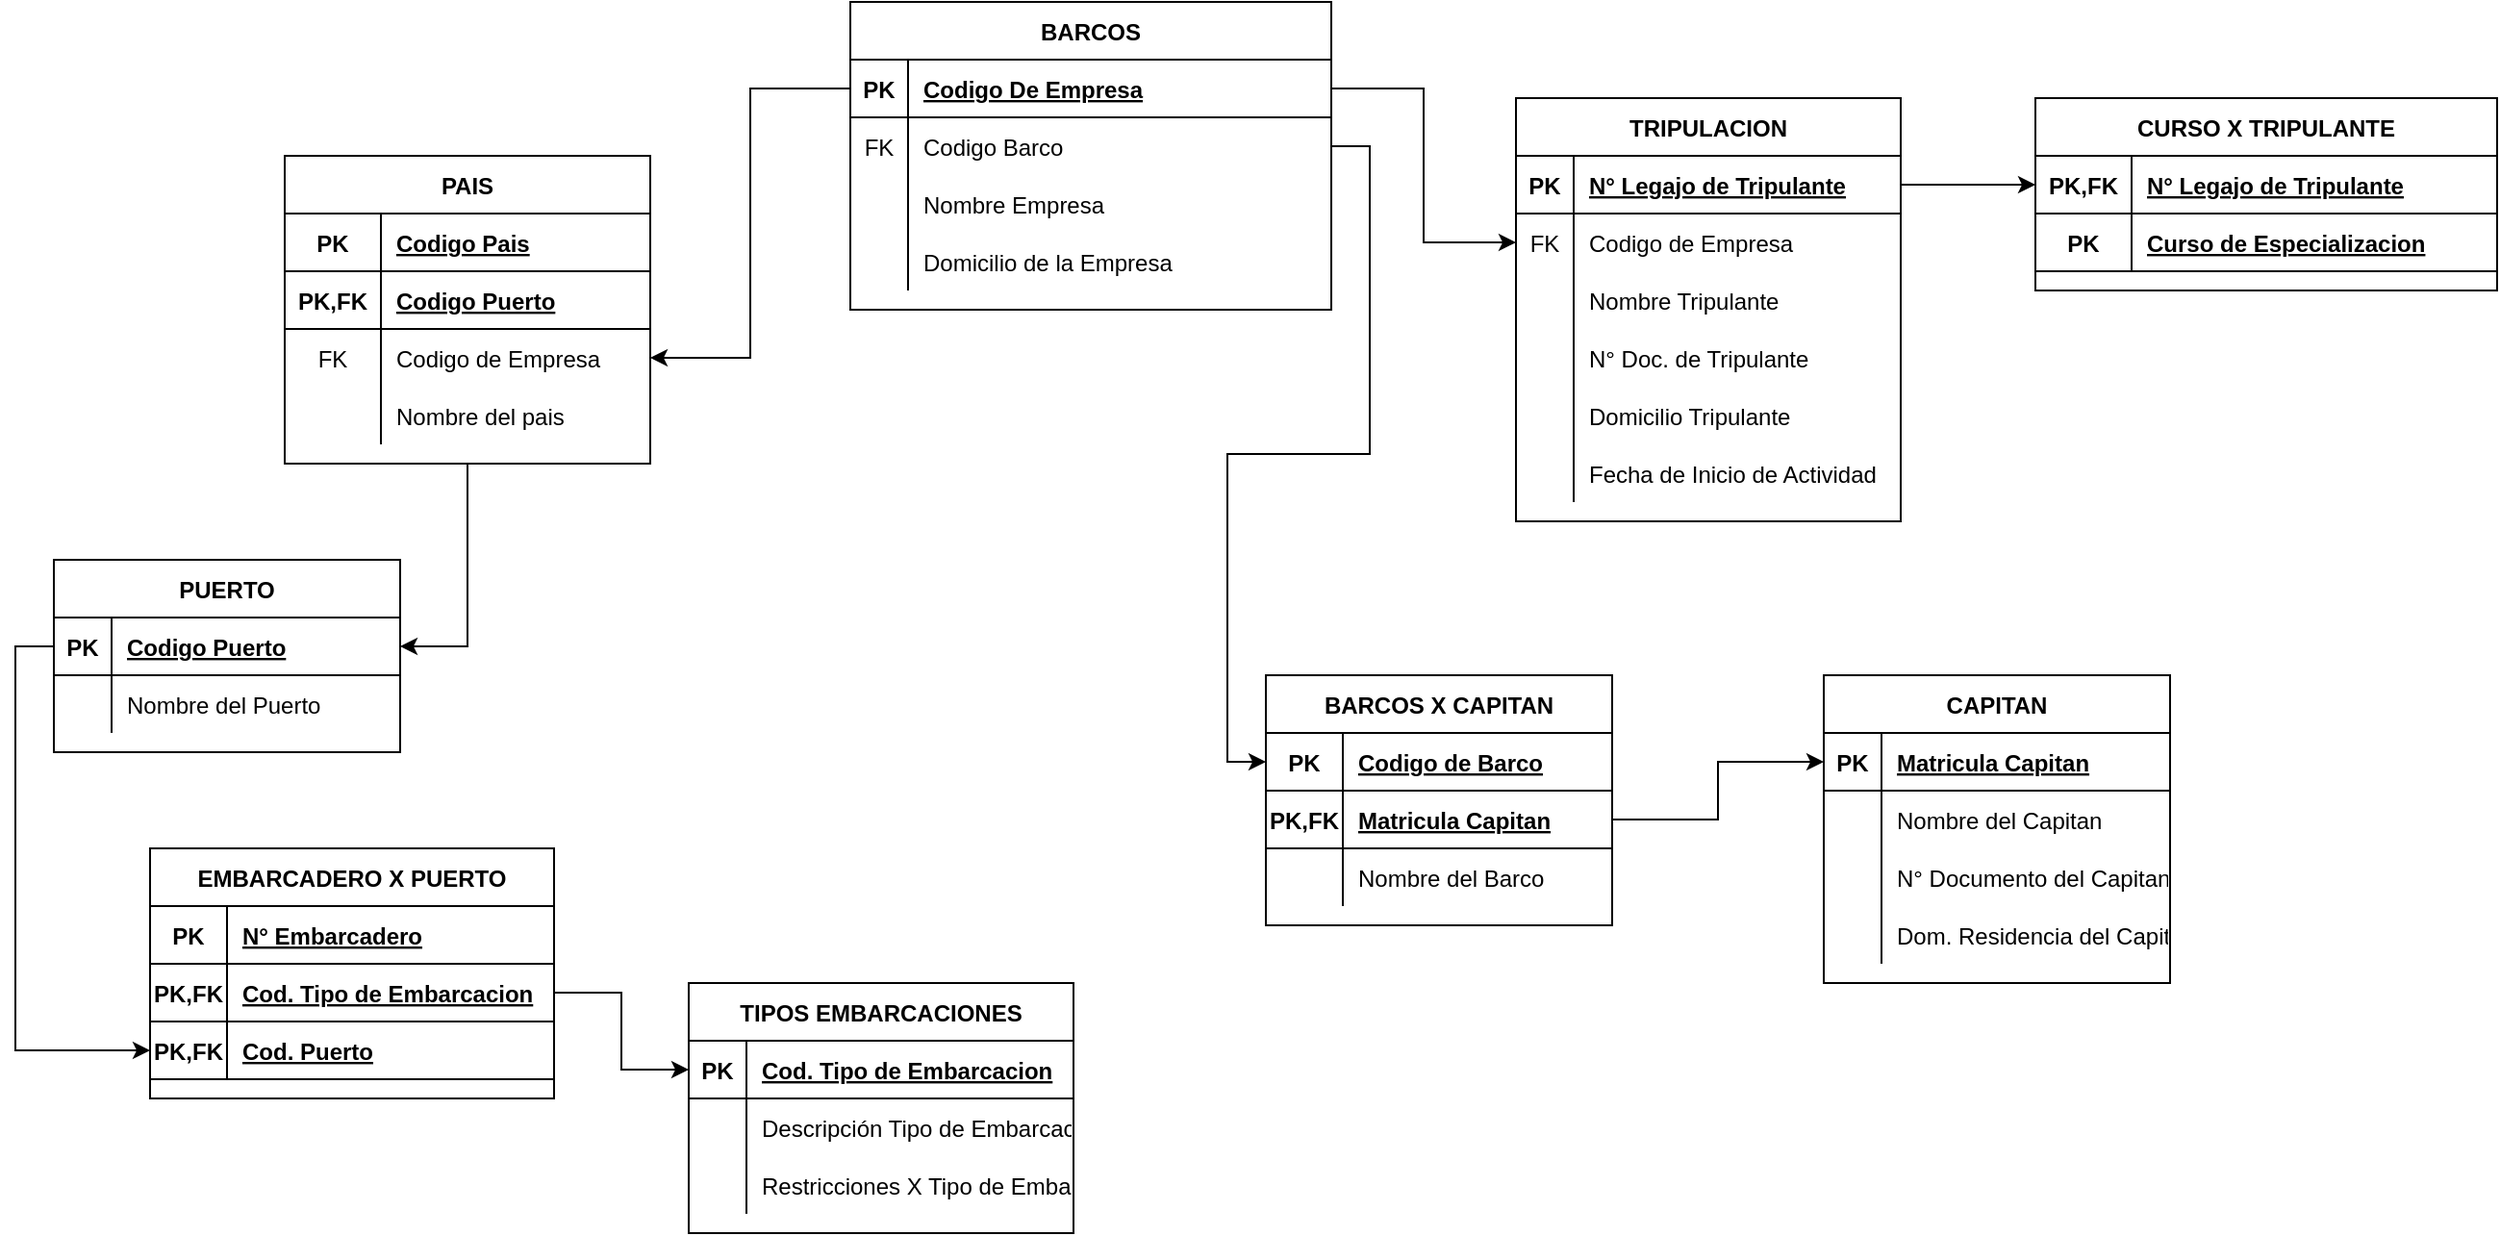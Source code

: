 <mxfile version="14.5.10" type="device"><diagram id="6TgrKDpk6kQt_hH3LjGq" name="Page-1"><mxGraphModel dx="2405" dy="820" grid="1" gridSize="10" guides="1" tooltips="1" connect="1" arrows="1" fold="1" page="1" pageScale="1" pageWidth="827" pageHeight="1169" math="0" shadow="0"><root><mxCell id="0"/><mxCell id="1" parent="0"/><mxCell id="VEytzl2Kut2sFGc7-EBU-1" value="BARCOS" style="shape=table;startSize=30;container=1;collapsible=1;childLayout=tableLayout;fixedRows=1;rowLines=0;fontStyle=1;align=center;resizeLast=1;" vertex="1" parent="1"><mxGeometry x="164" y="220" width="250" height="160" as="geometry"/></mxCell><mxCell id="VEytzl2Kut2sFGc7-EBU-2" value="" style="shape=partialRectangle;collapsible=0;dropTarget=0;pointerEvents=0;fillColor=none;top=0;left=0;bottom=1;right=0;points=[[0,0.5],[1,0.5]];portConstraint=eastwest;" vertex="1" parent="VEytzl2Kut2sFGc7-EBU-1"><mxGeometry y="30" width="250" height="30" as="geometry"/></mxCell><mxCell id="VEytzl2Kut2sFGc7-EBU-3" value="PK" style="shape=partialRectangle;connectable=0;fillColor=none;top=0;left=0;bottom=0;right=0;fontStyle=1;overflow=hidden;" vertex="1" parent="VEytzl2Kut2sFGc7-EBU-2"><mxGeometry width="30" height="30" as="geometry"/></mxCell><mxCell id="VEytzl2Kut2sFGc7-EBU-4" value="Codigo De Empresa" style="shape=partialRectangle;connectable=0;fillColor=none;top=0;left=0;bottom=0;right=0;align=left;spacingLeft=6;fontStyle=5;overflow=hidden;" vertex="1" parent="VEytzl2Kut2sFGc7-EBU-2"><mxGeometry x="30" width="220" height="30" as="geometry"/></mxCell><mxCell id="VEytzl2Kut2sFGc7-EBU-5" value="" style="shape=partialRectangle;collapsible=0;dropTarget=0;pointerEvents=0;fillColor=none;top=0;left=0;bottom=0;right=0;points=[[0,0.5],[1,0.5]];portConstraint=eastwest;" vertex="1" parent="VEytzl2Kut2sFGc7-EBU-1"><mxGeometry y="60" width="250" height="30" as="geometry"/></mxCell><mxCell id="VEytzl2Kut2sFGc7-EBU-6" value="FK" style="shape=partialRectangle;connectable=0;fillColor=none;top=0;left=0;bottom=0;right=0;fontStyle=0;overflow=hidden;" vertex="1" parent="VEytzl2Kut2sFGc7-EBU-5"><mxGeometry width="30" height="30" as="geometry"/></mxCell><mxCell id="VEytzl2Kut2sFGc7-EBU-7" value="Codigo Barco" style="shape=partialRectangle;connectable=0;fillColor=none;top=0;left=0;bottom=0;right=0;align=left;spacingLeft=6;fontStyle=0;overflow=hidden;" vertex="1" parent="VEytzl2Kut2sFGc7-EBU-5"><mxGeometry x="30" width="220" height="30" as="geometry"/></mxCell><mxCell id="VEytzl2Kut2sFGc7-EBU-8" value="" style="shape=partialRectangle;collapsible=0;dropTarget=0;pointerEvents=0;fillColor=none;top=0;left=0;bottom=0;right=0;points=[[0,0.5],[1,0.5]];portConstraint=eastwest;" vertex="1" parent="VEytzl2Kut2sFGc7-EBU-1"><mxGeometry y="90" width="250" height="30" as="geometry"/></mxCell><mxCell id="VEytzl2Kut2sFGc7-EBU-9" value="" style="shape=partialRectangle;connectable=0;fillColor=none;top=0;left=0;bottom=0;right=0;editable=1;overflow=hidden;" vertex="1" parent="VEytzl2Kut2sFGc7-EBU-8"><mxGeometry width="30" height="30" as="geometry"/></mxCell><mxCell id="VEytzl2Kut2sFGc7-EBU-10" value="Nombre Empresa" style="shape=partialRectangle;connectable=0;fillColor=none;top=0;left=0;bottom=0;right=0;align=left;spacingLeft=6;overflow=hidden;" vertex="1" parent="VEytzl2Kut2sFGc7-EBU-8"><mxGeometry x="30" width="220" height="30" as="geometry"/></mxCell><mxCell id="VEytzl2Kut2sFGc7-EBU-11" value="" style="shape=partialRectangle;collapsible=0;dropTarget=0;pointerEvents=0;fillColor=none;top=0;left=0;bottom=0;right=0;points=[[0,0.5],[1,0.5]];portConstraint=eastwest;" vertex="1" parent="VEytzl2Kut2sFGc7-EBU-1"><mxGeometry y="120" width="250" height="30" as="geometry"/></mxCell><mxCell id="VEytzl2Kut2sFGc7-EBU-12" value="" style="shape=partialRectangle;connectable=0;fillColor=none;top=0;left=0;bottom=0;right=0;editable=1;overflow=hidden;" vertex="1" parent="VEytzl2Kut2sFGc7-EBU-11"><mxGeometry width="30" height="30" as="geometry"/></mxCell><mxCell id="VEytzl2Kut2sFGc7-EBU-13" value="Domicilio de la Empresa" style="shape=partialRectangle;connectable=0;fillColor=none;top=0;left=0;bottom=0;right=0;align=left;spacingLeft=6;overflow=hidden;" vertex="1" parent="VEytzl2Kut2sFGc7-EBU-11"><mxGeometry x="30" width="220" height="30" as="geometry"/></mxCell><mxCell id="VEytzl2Kut2sFGc7-EBU-53" value="TRIPULACION" style="shape=table;startSize=30;container=1;collapsible=1;childLayout=tableLayout;fixedRows=1;rowLines=0;fontStyle=1;align=center;resizeLast=1;" vertex="1" parent="1"><mxGeometry x="510" y="270" width="200" height="220" as="geometry"/></mxCell><mxCell id="VEytzl2Kut2sFGc7-EBU-54" value="" style="shape=partialRectangle;collapsible=0;dropTarget=0;pointerEvents=0;fillColor=none;top=0;left=0;bottom=1;right=0;points=[[0,0.5],[1,0.5]];portConstraint=eastwest;" vertex="1" parent="VEytzl2Kut2sFGc7-EBU-53"><mxGeometry y="30" width="200" height="30" as="geometry"/></mxCell><mxCell id="VEytzl2Kut2sFGc7-EBU-55" value="PK" style="shape=partialRectangle;connectable=0;fillColor=none;top=0;left=0;bottom=0;right=0;fontStyle=1;overflow=hidden;" vertex="1" parent="VEytzl2Kut2sFGc7-EBU-54"><mxGeometry width="30" height="30" as="geometry"/></mxCell><mxCell id="VEytzl2Kut2sFGc7-EBU-56" value="N° Legajo de Tripulante" style="shape=partialRectangle;connectable=0;fillColor=none;top=0;left=0;bottom=0;right=0;align=left;spacingLeft=6;fontStyle=5;overflow=hidden;" vertex="1" parent="VEytzl2Kut2sFGc7-EBU-54"><mxGeometry x="30" width="170" height="30" as="geometry"/></mxCell><mxCell id="VEytzl2Kut2sFGc7-EBU-57" value="" style="shape=partialRectangle;collapsible=0;dropTarget=0;pointerEvents=0;fillColor=none;top=0;left=0;bottom=0;right=0;points=[[0,0.5],[1,0.5]];portConstraint=eastwest;" vertex="1" parent="VEytzl2Kut2sFGc7-EBU-53"><mxGeometry y="60" width="200" height="30" as="geometry"/></mxCell><mxCell id="VEytzl2Kut2sFGc7-EBU-58" value="FK" style="shape=partialRectangle;connectable=0;fillColor=none;top=0;left=0;bottom=0;right=0;fontStyle=0;overflow=hidden;" vertex="1" parent="VEytzl2Kut2sFGc7-EBU-57"><mxGeometry width="30" height="30" as="geometry"/></mxCell><mxCell id="VEytzl2Kut2sFGc7-EBU-59" value="Codigo de Empresa" style="shape=partialRectangle;connectable=0;fillColor=none;top=0;left=0;bottom=0;right=0;align=left;spacingLeft=6;fontStyle=0;overflow=hidden;" vertex="1" parent="VEytzl2Kut2sFGc7-EBU-57"><mxGeometry x="30" width="170" height="30" as="geometry"/></mxCell><mxCell id="VEytzl2Kut2sFGc7-EBU-60" value="" style="shape=partialRectangle;collapsible=0;dropTarget=0;pointerEvents=0;fillColor=none;top=0;left=0;bottom=0;right=0;points=[[0,0.5],[1,0.5]];portConstraint=eastwest;" vertex="1" parent="VEytzl2Kut2sFGc7-EBU-53"><mxGeometry y="90" width="200" height="30" as="geometry"/></mxCell><mxCell id="VEytzl2Kut2sFGc7-EBU-61" value="" style="shape=partialRectangle;connectable=0;fillColor=none;top=0;left=0;bottom=0;right=0;editable=1;overflow=hidden;" vertex="1" parent="VEytzl2Kut2sFGc7-EBU-60"><mxGeometry width="30" height="30" as="geometry"/></mxCell><mxCell id="VEytzl2Kut2sFGc7-EBU-62" value="Nombre Tripulante" style="shape=partialRectangle;connectable=0;fillColor=none;top=0;left=0;bottom=0;right=0;align=left;spacingLeft=6;overflow=hidden;" vertex="1" parent="VEytzl2Kut2sFGc7-EBU-60"><mxGeometry x="30" width="170" height="30" as="geometry"/></mxCell><mxCell id="VEytzl2Kut2sFGc7-EBU-63" value="" style="shape=partialRectangle;collapsible=0;dropTarget=0;pointerEvents=0;fillColor=none;top=0;left=0;bottom=0;right=0;points=[[0,0.5],[1,0.5]];portConstraint=eastwest;" vertex="1" parent="VEytzl2Kut2sFGc7-EBU-53"><mxGeometry y="120" width="200" height="30" as="geometry"/></mxCell><mxCell id="VEytzl2Kut2sFGc7-EBU-64" value="" style="shape=partialRectangle;connectable=0;fillColor=none;top=0;left=0;bottom=0;right=0;editable=1;overflow=hidden;" vertex="1" parent="VEytzl2Kut2sFGc7-EBU-63"><mxGeometry width="30" height="30" as="geometry"/></mxCell><mxCell id="VEytzl2Kut2sFGc7-EBU-65" value="N° Doc. de Tripulante" style="shape=partialRectangle;connectable=0;fillColor=none;top=0;left=0;bottom=0;right=0;align=left;spacingLeft=6;overflow=hidden;" vertex="1" parent="VEytzl2Kut2sFGc7-EBU-63"><mxGeometry x="30" width="170" height="30" as="geometry"/></mxCell><mxCell id="VEytzl2Kut2sFGc7-EBU-66" value="" style="shape=partialRectangle;collapsible=0;dropTarget=0;pointerEvents=0;fillColor=none;top=0;left=0;bottom=0;right=0;points=[[0,0.5],[1,0.5]];portConstraint=eastwest;" vertex="1" parent="VEytzl2Kut2sFGc7-EBU-53"><mxGeometry y="150" width="200" height="30" as="geometry"/></mxCell><mxCell id="VEytzl2Kut2sFGc7-EBU-67" value="" style="shape=partialRectangle;connectable=0;fillColor=none;top=0;left=0;bottom=0;right=0;editable=1;overflow=hidden;" vertex="1" parent="VEytzl2Kut2sFGc7-EBU-66"><mxGeometry width="30" height="30" as="geometry"/></mxCell><mxCell id="VEytzl2Kut2sFGc7-EBU-68" value="Domicilio Tripulante" style="shape=partialRectangle;connectable=0;fillColor=none;top=0;left=0;bottom=0;right=0;align=left;spacingLeft=6;overflow=hidden;" vertex="1" parent="VEytzl2Kut2sFGc7-EBU-66"><mxGeometry x="30" width="170" height="30" as="geometry"/></mxCell><mxCell id="VEytzl2Kut2sFGc7-EBU-69" value="" style="shape=partialRectangle;collapsible=0;dropTarget=0;pointerEvents=0;fillColor=none;top=0;left=0;bottom=0;right=0;points=[[0,0.5],[1,0.5]];portConstraint=eastwest;" vertex="1" parent="VEytzl2Kut2sFGc7-EBU-53"><mxGeometry y="180" width="200" height="30" as="geometry"/></mxCell><mxCell id="VEytzl2Kut2sFGc7-EBU-70" value="" style="shape=partialRectangle;connectable=0;fillColor=none;top=0;left=0;bottom=0;right=0;editable=1;overflow=hidden;" vertex="1" parent="VEytzl2Kut2sFGc7-EBU-69"><mxGeometry width="30" height="30" as="geometry"/></mxCell><mxCell id="VEytzl2Kut2sFGc7-EBU-71" value="Fecha de Inicio de Actividad" style="shape=partialRectangle;connectable=0;fillColor=none;top=0;left=0;bottom=0;right=0;align=left;spacingLeft=6;overflow=hidden;" vertex="1" parent="VEytzl2Kut2sFGc7-EBU-69"><mxGeometry x="30" width="170" height="30" as="geometry"/></mxCell><mxCell id="VEytzl2Kut2sFGc7-EBU-72" value="CURSO X TRIPULANTE" style="shape=table;startSize=30;container=1;collapsible=1;childLayout=tableLayout;fixedRows=1;rowLines=0;fontStyle=1;align=center;resizeLast=1;" vertex="1" parent="1"><mxGeometry x="780" y="270" width="240" height="100" as="geometry"/></mxCell><mxCell id="VEytzl2Kut2sFGc7-EBU-73" value="" style="shape=partialRectangle;collapsible=0;dropTarget=0;pointerEvents=0;fillColor=none;top=0;left=0;bottom=1;right=0;points=[[0,0.5],[1,0.5]];portConstraint=eastwest;" vertex="1" parent="VEytzl2Kut2sFGc7-EBU-72"><mxGeometry y="30" width="240" height="30" as="geometry"/></mxCell><mxCell id="VEytzl2Kut2sFGc7-EBU-74" value="PK,FK" style="shape=partialRectangle;connectable=0;fillColor=none;top=0;left=0;bottom=0;right=0;fontStyle=1;overflow=hidden;" vertex="1" parent="VEytzl2Kut2sFGc7-EBU-73"><mxGeometry width="50" height="30" as="geometry"/></mxCell><mxCell id="VEytzl2Kut2sFGc7-EBU-75" value="N° Legajo de Tripulante" style="shape=partialRectangle;connectable=0;fillColor=none;top=0;left=0;bottom=0;right=0;align=left;spacingLeft=6;fontStyle=5;overflow=hidden;" vertex="1" parent="VEytzl2Kut2sFGc7-EBU-73"><mxGeometry x="50" width="190" height="30" as="geometry"/></mxCell><mxCell id="VEytzl2Kut2sFGc7-EBU-76" value="" style="shape=partialRectangle;collapsible=0;dropTarget=0;pointerEvents=0;fillColor=none;top=0;left=0;bottom=1;right=0;points=[[0,0.5],[1,0.5]];portConstraint=eastwest;" vertex="1" parent="VEytzl2Kut2sFGc7-EBU-72"><mxGeometry y="60" width="240" height="30" as="geometry"/></mxCell><mxCell id="VEytzl2Kut2sFGc7-EBU-77" value="PK" style="shape=partialRectangle;connectable=0;fillColor=none;top=0;left=0;bottom=0;right=0;fontStyle=1;overflow=hidden;" vertex="1" parent="VEytzl2Kut2sFGc7-EBU-76"><mxGeometry width="50" height="30" as="geometry"/></mxCell><mxCell id="VEytzl2Kut2sFGc7-EBU-78" value="Curso de Especializacion" style="shape=partialRectangle;connectable=0;fillColor=none;top=0;left=0;bottom=0;right=0;align=left;spacingLeft=6;fontStyle=5;overflow=hidden;" vertex="1" parent="VEytzl2Kut2sFGc7-EBU-76"><mxGeometry x="50" width="190" height="30" as="geometry"/></mxCell><mxCell id="VEytzl2Kut2sFGc7-EBU-79" style="edgeStyle=orthogonalEdgeStyle;rounded=0;orthogonalLoop=1;jettySize=auto;html=1;entryX=0;entryY=0.5;entryDx=0;entryDy=0;" edge="1" parent="1" source="VEytzl2Kut2sFGc7-EBU-2" target="VEytzl2Kut2sFGc7-EBU-57"><mxGeometry relative="1" as="geometry"/></mxCell><mxCell id="VEytzl2Kut2sFGc7-EBU-80" style="edgeStyle=orthogonalEdgeStyle;rounded=0;orthogonalLoop=1;jettySize=auto;html=1;exitX=1;exitY=0.5;exitDx=0;exitDy=0;" edge="1" parent="1" source="VEytzl2Kut2sFGc7-EBU-54" target="VEytzl2Kut2sFGc7-EBU-73"><mxGeometry relative="1" as="geometry"/></mxCell><mxCell id="VEytzl2Kut2sFGc7-EBU-114" style="edgeStyle=orthogonalEdgeStyle;rounded=0;orthogonalLoop=1;jettySize=auto;html=1;entryX=1;entryY=0.5;entryDx=0;entryDy=0;" edge="1" parent="1" source="VEytzl2Kut2sFGc7-EBU-81" target="VEytzl2Kut2sFGc7-EBU-102"><mxGeometry relative="1" as="geometry"/></mxCell><mxCell id="VEytzl2Kut2sFGc7-EBU-81" value="PAIS" style="shape=table;startSize=30;container=1;collapsible=1;childLayout=tableLayout;fixedRows=1;rowLines=0;fontStyle=1;align=center;resizeLast=1;" vertex="1" parent="1"><mxGeometry x="-130" y="300" width="190" height="160" as="geometry"/></mxCell><mxCell id="VEytzl2Kut2sFGc7-EBU-82" value="" style="shape=partialRectangle;collapsible=0;dropTarget=0;pointerEvents=0;fillColor=none;top=0;left=0;bottom=1;right=0;points=[[0,0.5],[1,0.5]];portConstraint=eastwest;" vertex="1" parent="VEytzl2Kut2sFGc7-EBU-81"><mxGeometry y="30" width="190" height="30" as="geometry"/></mxCell><mxCell id="VEytzl2Kut2sFGc7-EBU-83" value="PK" style="shape=partialRectangle;connectable=0;fillColor=none;top=0;left=0;bottom=0;right=0;fontStyle=1;overflow=hidden;" vertex="1" parent="VEytzl2Kut2sFGc7-EBU-82"><mxGeometry width="50" height="30" as="geometry"/></mxCell><mxCell id="VEytzl2Kut2sFGc7-EBU-84" value="Codigo Pais" style="shape=partialRectangle;connectable=0;fillColor=none;top=0;left=0;bottom=0;right=0;align=left;spacingLeft=6;fontStyle=5;overflow=hidden;" vertex="1" parent="VEytzl2Kut2sFGc7-EBU-82"><mxGeometry x="50" width="140" height="30" as="geometry"/></mxCell><mxCell id="VEytzl2Kut2sFGc7-EBU-97" value="" style="shape=partialRectangle;collapsible=0;dropTarget=0;pointerEvents=0;fillColor=none;top=0;left=0;bottom=1;right=0;points=[[0,0.5],[1,0.5]];portConstraint=eastwest;" vertex="1" parent="VEytzl2Kut2sFGc7-EBU-81"><mxGeometry y="60" width="190" height="30" as="geometry"/></mxCell><mxCell id="VEytzl2Kut2sFGc7-EBU-98" value="PK,FK" style="shape=partialRectangle;connectable=0;fillColor=none;top=0;left=0;bottom=0;right=0;fontStyle=1;overflow=hidden;" vertex="1" parent="VEytzl2Kut2sFGc7-EBU-97"><mxGeometry width="50" height="30" as="geometry"/></mxCell><mxCell id="VEytzl2Kut2sFGc7-EBU-99" value="Codigo Puerto" style="shape=partialRectangle;connectable=0;fillColor=none;top=0;left=0;bottom=0;right=0;align=left;spacingLeft=6;fontStyle=5;overflow=hidden;" vertex="1" parent="VEytzl2Kut2sFGc7-EBU-97"><mxGeometry x="50" width="140" height="30" as="geometry"/></mxCell><mxCell id="VEytzl2Kut2sFGc7-EBU-94" value="" style="shape=partialRectangle;collapsible=0;dropTarget=0;pointerEvents=0;fillColor=none;top=0;left=0;bottom=0;right=0;points=[[0,0.5],[1,0.5]];portConstraint=eastwest;" vertex="1" parent="VEytzl2Kut2sFGc7-EBU-81"><mxGeometry y="90" width="190" height="30" as="geometry"/></mxCell><mxCell id="VEytzl2Kut2sFGc7-EBU-95" value="FK" style="shape=partialRectangle;connectable=0;fillColor=none;top=0;left=0;bottom=0;right=0;fontStyle=0;overflow=hidden;" vertex="1" parent="VEytzl2Kut2sFGc7-EBU-94"><mxGeometry width="50" height="30" as="geometry"/></mxCell><mxCell id="VEytzl2Kut2sFGc7-EBU-96" value="Codigo de Empresa" style="shape=partialRectangle;connectable=0;fillColor=none;top=0;left=0;bottom=0;right=0;align=left;spacingLeft=6;fontStyle=0;overflow=hidden;" vertex="1" parent="VEytzl2Kut2sFGc7-EBU-94"><mxGeometry x="50" width="140" height="30" as="geometry"/></mxCell><mxCell id="VEytzl2Kut2sFGc7-EBU-20" value="" style="shape=partialRectangle;collapsible=0;dropTarget=0;pointerEvents=0;fillColor=none;top=0;left=0;bottom=0;right=0;points=[[0,0.5],[1,0.5]];portConstraint=eastwest;" vertex="1" parent="VEytzl2Kut2sFGc7-EBU-81"><mxGeometry y="120" width="190" height="30" as="geometry"/></mxCell><mxCell id="VEytzl2Kut2sFGc7-EBU-21" value="" style="shape=partialRectangle;connectable=0;fillColor=none;top=0;left=0;bottom=0;right=0;editable=1;overflow=hidden;" vertex="1" parent="VEytzl2Kut2sFGc7-EBU-20"><mxGeometry width="50" height="30" as="geometry"/></mxCell><mxCell id="VEytzl2Kut2sFGc7-EBU-22" value="Nombre del pais" style="shape=partialRectangle;connectable=0;fillColor=none;top=0;left=0;bottom=0;right=0;align=left;spacingLeft=6;overflow=hidden;" vertex="1" parent="VEytzl2Kut2sFGc7-EBU-20"><mxGeometry x="50" width="140" height="30" as="geometry"/></mxCell><mxCell id="VEytzl2Kut2sFGc7-EBU-101" value="PUERTO" style="shape=table;startSize=30;container=1;collapsible=1;childLayout=tableLayout;fixedRows=1;rowLines=0;fontStyle=1;align=center;resizeLast=1;" vertex="1" parent="1"><mxGeometry x="-250" y="510" width="180" height="100" as="geometry"/></mxCell><mxCell id="VEytzl2Kut2sFGc7-EBU-102" value="" style="shape=partialRectangle;collapsible=0;dropTarget=0;pointerEvents=0;fillColor=none;top=0;left=0;bottom=1;right=0;points=[[0,0.5],[1,0.5]];portConstraint=eastwest;" vertex="1" parent="VEytzl2Kut2sFGc7-EBU-101"><mxGeometry y="30" width="180" height="30" as="geometry"/></mxCell><mxCell id="VEytzl2Kut2sFGc7-EBU-103" value="PK" style="shape=partialRectangle;connectable=0;fillColor=none;top=0;left=0;bottom=0;right=0;fontStyle=1;overflow=hidden;" vertex="1" parent="VEytzl2Kut2sFGc7-EBU-102"><mxGeometry width="30" height="30" as="geometry"/></mxCell><mxCell id="VEytzl2Kut2sFGc7-EBU-104" value="Codigo Puerto" style="shape=partialRectangle;connectable=0;fillColor=none;top=0;left=0;bottom=0;right=0;align=left;spacingLeft=6;fontStyle=5;overflow=hidden;" vertex="1" parent="VEytzl2Kut2sFGc7-EBU-102"><mxGeometry x="30" width="150" height="30" as="geometry"/></mxCell><mxCell id="VEytzl2Kut2sFGc7-EBU-26" value="" style="shape=partialRectangle;collapsible=0;dropTarget=0;pointerEvents=0;fillColor=none;top=0;left=0;bottom=0;right=0;points=[[0,0.5],[1,0.5]];portConstraint=eastwest;" vertex="1" parent="VEytzl2Kut2sFGc7-EBU-101"><mxGeometry y="60" width="180" height="30" as="geometry"/></mxCell><mxCell id="VEytzl2Kut2sFGc7-EBU-27" value="" style="shape=partialRectangle;connectable=0;fillColor=none;top=0;left=0;bottom=0;right=0;editable=1;overflow=hidden;" vertex="1" parent="VEytzl2Kut2sFGc7-EBU-26"><mxGeometry width="30" height="30" as="geometry"/></mxCell><mxCell id="VEytzl2Kut2sFGc7-EBU-28" value="Nombre del Puerto" style="shape=partialRectangle;connectable=0;fillColor=none;top=0;left=0;bottom=0;right=0;align=left;spacingLeft=6;overflow=hidden;" vertex="1" parent="VEytzl2Kut2sFGc7-EBU-26"><mxGeometry x="30" width="150" height="30" as="geometry"/></mxCell><mxCell id="VEytzl2Kut2sFGc7-EBU-115" style="edgeStyle=orthogonalEdgeStyle;rounded=0;orthogonalLoop=1;jettySize=auto;html=1;entryX=1;entryY=0.5;entryDx=0;entryDy=0;" edge="1" parent="1" source="VEytzl2Kut2sFGc7-EBU-2" target="VEytzl2Kut2sFGc7-EBU-94"><mxGeometry relative="1" as="geometry"/></mxCell><mxCell id="VEytzl2Kut2sFGc7-EBU-116" value="EMBARCADERO X PUERTO" style="shape=table;startSize=30;container=1;collapsible=1;childLayout=tableLayout;fixedRows=1;rowLines=0;fontStyle=1;align=center;resizeLast=1;" vertex="1" parent="1"><mxGeometry x="-200" y="660" width="210" height="130" as="geometry"/></mxCell><mxCell id="VEytzl2Kut2sFGc7-EBU-117" value="" style="shape=partialRectangle;collapsible=0;dropTarget=0;pointerEvents=0;fillColor=none;top=0;left=0;bottom=1;right=0;points=[[0,0.5],[1,0.5]];portConstraint=eastwest;" vertex="1" parent="VEytzl2Kut2sFGc7-EBU-116"><mxGeometry y="30" width="210" height="30" as="geometry"/></mxCell><mxCell id="VEytzl2Kut2sFGc7-EBU-118" value="PK" style="shape=partialRectangle;connectable=0;fillColor=none;top=0;left=0;bottom=0;right=0;fontStyle=1;overflow=hidden;" vertex="1" parent="VEytzl2Kut2sFGc7-EBU-117"><mxGeometry width="40" height="30" as="geometry"/></mxCell><mxCell id="VEytzl2Kut2sFGc7-EBU-119" value="N° Embarcadero" style="shape=partialRectangle;connectable=0;fillColor=none;top=0;left=0;bottom=0;right=0;align=left;spacingLeft=6;fontStyle=5;overflow=hidden;" vertex="1" parent="VEytzl2Kut2sFGc7-EBU-117"><mxGeometry x="40" width="170" height="30" as="geometry"/></mxCell><mxCell id="VEytzl2Kut2sFGc7-EBU-133" value="" style="shape=partialRectangle;collapsible=0;dropTarget=0;pointerEvents=0;fillColor=none;top=0;left=0;bottom=1;right=0;points=[[0,0.5],[1,0.5]];portConstraint=eastwest;" vertex="1" parent="VEytzl2Kut2sFGc7-EBU-116"><mxGeometry y="60" width="210" height="30" as="geometry"/></mxCell><mxCell id="VEytzl2Kut2sFGc7-EBU-134" value="PK,FK" style="shape=partialRectangle;connectable=0;fillColor=none;top=0;left=0;bottom=0;right=0;fontStyle=1;overflow=hidden;" vertex="1" parent="VEytzl2Kut2sFGc7-EBU-133"><mxGeometry width="40" height="30" as="geometry"/></mxCell><mxCell id="VEytzl2Kut2sFGc7-EBU-135" value="Cod. Tipo de Embarcacion" style="shape=partialRectangle;connectable=0;fillColor=none;top=0;left=0;bottom=0;right=0;align=left;spacingLeft=6;fontStyle=5;overflow=hidden;" vertex="1" parent="VEytzl2Kut2sFGc7-EBU-133"><mxGeometry x="40" width="170" height="30" as="geometry"/></mxCell><mxCell id="VEytzl2Kut2sFGc7-EBU-136" value="" style="shape=partialRectangle;collapsible=0;dropTarget=0;pointerEvents=0;fillColor=none;top=0;left=0;bottom=1;right=0;points=[[0,0.5],[1,0.5]];portConstraint=eastwest;" vertex="1" parent="VEytzl2Kut2sFGc7-EBU-116"><mxGeometry y="90" width="210" height="30" as="geometry"/></mxCell><mxCell id="VEytzl2Kut2sFGc7-EBU-137" value="PK,FK" style="shape=partialRectangle;connectable=0;fillColor=none;top=0;left=0;bottom=0;right=0;fontStyle=1;overflow=hidden;" vertex="1" parent="VEytzl2Kut2sFGc7-EBU-136"><mxGeometry width="40" height="30" as="geometry"/></mxCell><mxCell id="VEytzl2Kut2sFGc7-EBU-138" value="Cod. Puerto" style="shape=partialRectangle;connectable=0;fillColor=none;top=0;left=0;bottom=0;right=0;align=left;spacingLeft=6;fontStyle=5;overflow=hidden;" vertex="1" parent="VEytzl2Kut2sFGc7-EBU-136"><mxGeometry x="40" width="170" height="30" as="geometry"/></mxCell><mxCell id="VEytzl2Kut2sFGc7-EBU-139" style="edgeStyle=orthogonalEdgeStyle;rounded=0;orthogonalLoop=1;jettySize=auto;html=1;exitX=0;exitY=0.5;exitDx=0;exitDy=0;entryX=0;entryY=0.5;entryDx=0;entryDy=0;" edge="1" parent="1" source="VEytzl2Kut2sFGc7-EBU-102" target="VEytzl2Kut2sFGc7-EBU-136"><mxGeometry relative="1" as="geometry"/></mxCell><mxCell id="VEytzl2Kut2sFGc7-EBU-140" value="TIPOS EMBARCACIONES" style="shape=table;startSize=30;container=1;collapsible=1;childLayout=tableLayout;fixedRows=1;rowLines=0;fontStyle=1;align=center;resizeLast=1;" vertex="1" parent="1"><mxGeometry x="80" y="730" width="200" height="130" as="geometry"/></mxCell><mxCell id="VEytzl2Kut2sFGc7-EBU-141" value="" style="shape=partialRectangle;collapsible=0;dropTarget=0;pointerEvents=0;fillColor=none;top=0;left=0;bottom=1;right=0;points=[[0,0.5],[1,0.5]];portConstraint=eastwest;" vertex="1" parent="VEytzl2Kut2sFGc7-EBU-140"><mxGeometry y="30" width="200" height="30" as="geometry"/></mxCell><mxCell id="VEytzl2Kut2sFGc7-EBU-142" value="PK" style="shape=partialRectangle;connectable=0;fillColor=none;top=0;left=0;bottom=0;right=0;fontStyle=1;overflow=hidden;" vertex="1" parent="VEytzl2Kut2sFGc7-EBU-141"><mxGeometry width="30" height="30" as="geometry"/></mxCell><mxCell id="VEytzl2Kut2sFGc7-EBU-143" value="Cod. Tipo de Embarcacion" style="shape=partialRectangle;connectable=0;fillColor=none;top=0;left=0;bottom=0;right=0;align=left;spacingLeft=6;fontStyle=5;overflow=hidden;" vertex="1" parent="VEytzl2Kut2sFGc7-EBU-141"><mxGeometry x="30" width="170" height="30" as="geometry"/></mxCell><mxCell id="VEytzl2Kut2sFGc7-EBU-47" value="" style="shape=partialRectangle;collapsible=0;dropTarget=0;pointerEvents=0;fillColor=none;top=0;left=0;bottom=0;right=0;points=[[0,0.5],[1,0.5]];portConstraint=eastwest;" vertex="1" parent="VEytzl2Kut2sFGc7-EBU-140"><mxGeometry y="60" width="200" height="30" as="geometry"/></mxCell><mxCell id="VEytzl2Kut2sFGc7-EBU-48" value="" style="shape=partialRectangle;connectable=0;fillColor=none;top=0;left=0;bottom=0;right=0;editable=1;overflow=hidden;" vertex="1" parent="VEytzl2Kut2sFGc7-EBU-47"><mxGeometry width="30" height="30" as="geometry"/></mxCell><mxCell id="VEytzl2Kut2sFGc7-EBU-49" value="Descripción Tipo de Embarcación" style="shape=partialRectangle;connectable=0;fillColor=none;top=0;left=0;bottom=0;right=0;align=left;spacingLeft=6;overflow=hidden;" vertex="1" parent="VEytzl2Kut2sFGc7-EBU-47"><mxGeometry x="30" width="170" height="30" as="geometry"/></mxCell><mxCell id="VEytzl2Kut2sFGc7-EBU-50" value="" style="shape=partialRectangle;collapsible=0;dropTarget=0;pointerEvents=0;fillColor=none;top=0;left=0;bottom=0;right=0;points=[[0,0.5],[1,0.5]];portConstraint=eastwest;" vertex="1" parent="VEytzl2Kut2sFGc7-EBU-140"><mxGeometry y="90" width="200" height="30" as="geometry"/></mxCell><mxCell id="VEytzl2Kut2sFGc7-EBU-51" value="" style="shape=partialRectangle;connectable=0;fillColor=none;top=0;left=0;bottom=0;right=0;editable=1;overflow=hidden;" vertex="1" parent="VEytzl2Kut2sFGc7-EBU-50"><mxGeometry width="30" height="30" as="geometry"/></mxCell><mxCell id="VEytzl2Kut2sFGc7-EBU-52" value="Restricciones X Tipo de Embarcacion" style="shape=partialRectangle;connectable=0;fillColor=none;top=0;left=0;bottom=0;right=0;align=left;spacingLeft=6;overflow=hidden;" vertex="1" parent="VEytzl2Kut2sFGc7-EBU-50"><mxGeometry x="30" width="170" height="30" as="geometry"/></mxCell><mxCell id="VEytzl2Kut2sFGc7-EBU-153" style="edgeStyle=orthogonalEdgeStyle;rounded=0;orthogonalLoop=1;jettySize=auto;html=1;exitX=1;exitY=0.5;exitDx=0;exitDy=0;" edge="1" parent="1" source="VEytzl2Kut2sFGc7-EBU-133" target="VEytzl2Kut2sFGc7-EBU-141"><mxGeometry relative="1" as="geometry"/></mxCell><mxCell id="VEytzl2Kut2sFGc7-EBU-154" value="BARCOS X CAPITAN" style="shape=table;startSize=30;container=1;collapsible=1;childLayout=tableLayout;fixedRows=1;rowLines=0;fontStyle=1;align=center;resizeLast=1;" vertex="1" parent="1"><mxGeometry x="380" y="570" width="180" height="130" as="geometry"/></mxCell><mxCell id="VEytzl2Kut2sFGc7-EBU-155" value="" style="shape=partialRectangle;collapsible=0;dropTarget=0;pointerEvents=0;fillColor=none;top=0;left=0;bottom=1;right=0;points=[[0,0.5],[1,0.5]];portConstraint=eastwest;" vertex="1" parent="VEytzl2Kut2sFGc7-EBU-154"><mxGeometry y="30" width="180" height="30" as="geometry"/></mxCell><mxCell id="VEytzl2Kut2sFGc7-EBU-156" value="PK" style="shape=partialRectangle;connectable=0;fillColor=none;top=0;left=0;bottom=0;right=0;fontStyle=1;overflow=hidden;" vertex="1" parent="VEytzl2Kut2sFGc7-EBU-155"><mxGeometry width="40" height="30" as="geometry"/></mxCell><mxCell id="VEytzl2Kut2sFGc7-EBU-157" value="Codigo de Barco" style="shape=partialRectangle;connectable=0;fillColor=none;top=0;left=0;bottom=0;right=0;align=left;spacingLeft=6;fontStyle=5;overflow=hidden;" vertex="1" parent="VEytzl2Kut2sFGc7-EBU-155"><mxGeometry x="40" width="140" height="30" as="geometry"/></mxCell><mxCell id="VEytzl2Kut2sFGc7-EBU-168" value="" style="shape=partialRectangle;collapsible=0;dropTarget=0;pointerEvents=0;fillColor=none;top=0;left=0;bottom=1;right=0;points=[[0,0.5],[1,0.5]];portConstraint=eastwest;" vertex="1" parent="VEytzl2Kut2sFGc7-EBU-154"><mxGeometry y="60" width="180" height="30" as="geometry"/></mxCell><mxCell id="VEytzl2Kut2sFGc7-EBU-169" value="PK,FK" style="shape=partialRectangle;connectable=0;fillColor=none;top=0;left=0;bottom=0;right=0;fontStyle=1;overflow=hidden;" vertex="1" parent="VEytzl2Kut2sFGc7-EBU-168"><mxGeometry width="40" height="30" as="geometry"/></mxCell><mxCell id="VEytzl2Kut2sFGc7-EBU-170" value="Matricula Capitan" style="shape=partialRectangle;connectable=0;fillColor=none;top=0;left=0;bottom=0;right=0;align=left;spacingLeft=6;fontStyle=5;overflow=hidden;" vertex="1" parent="VEytzl2Kut2sFGc7-EBU-168"><mxGeometry x="40" width="140" height="30" as="geometry"/></mxCell><mxCell id="VEytzl2Kut2sFGc7-EBU-14" value="" style="shape=partialRectangle;collapsible=0;dropTarget=0;pointerEvents=0;fillColor=none;top=0;left=0;bottom=0;right=0;points=[[0,0.5],[1,0.5]];portConstraint=eastwest;" vertex="1" parent="VEytzl2Kut2sFGc7-EBU-154"><mxGeometry y="90" width="180" height="30" as="geometry"/></mxCell><mxCell id="VEytzl2Kut2sFGc7-EBU-15" value="" style="shape=partialRectangle;connectable=0;fillColor=none;top=0;left=0;bottom=0;right=0;editable=1;overflow=hidden;" vertex="1" parent="VEytzl2Kut2sFGc7-EBU-14"><mxGeometry width="40" height="30" as="geometry"/></mxCell><mxCell id="VEytzl2Kut2sFGc7-EBU-16" value="Nombre del Barco" style="shape=partialRectangle;connectable=0;fillColor=none;top=0;left=0;bottom=0;right=0;align=left;spacingLeft=6;overflow=hidden;" vertex="1" parent="VEytzl2Kut2sFGc7-EBU-14"><mxGeometry x="40" width="140" height="30" as="geometry"/></mxCell><mxCell id="VEytzl2Kut2sFGc7-EBU-167" style="edgeStyle=orthogonalEdgeStyle;rounded=0;orthogonalLoop=1;jettySize=auto;html=1;entryX=0;entryY=0.5;entryDx=0;entryDy=0;" edge="1" parent="1" source="VEytzl2Kut2sFGc7-EBU-5" target="VEytzl2Kut2sFGc7-EBU-155"><mxGeometry relative="1" as="geometry"/></mxCell><mxCell id="VEytzl2Kut2sFGc7-EBU-171" value="CAPITAN" style="shape=table;startSize=30;container=1;collapsible=1;childLayout=tableLayout;fixedRows=1;rowLines=0;fontStyle=1;align=center;resizeLast=1;" vertex="1" parent="1"><mxGeometry x="670" y="570" width="180" height="160" as="geometry"/></mxCell><mxCell id="VEytzl2Kut2sFGc7-EBU-172" value="" style="shape=partialRectangle;collapsible=0;dropTarget=0;pointerEvents=0;fillColor=none;top=0;left=0;bottom=1;right=0;points=[[0,0.5],[1,0.5]];portConstraint=eastwest;" vertex="1" parent="VEytzl2Kut2sFGc7-EBU-171"><mxGeometry y="30" width="180" height="30" as="geometry"/></mxCell><mxCell id="VEytzl2Kut2sFGc7-EBU-173" value="PK" style="shape=partialRectangle;connectable=0;fillColor=none;top=0;left=0;bottom=0;right=0;fontStyle=1;overflow=hidden;" vertex="1" parent="VEytzl2Kut2sFGc7-EBU-172"><mxGeometry width="30" height="30" as="geometry"/></mxCell><mxCell id="VEytzl2Kut2sFGc7-EBU-174" value="Matricula Capitan" style="shape=partialRectangle;connectable=0;fillColor=none;top=0;left=0;bottom=0;right=0;align=left;spacingLeft=6;fontStyle=5;overflow=hidden;" vertex="1" parent="VEytzl2Kut2sFGc7-EBU-172"><mxGeometry x="30" width="150" height="30" as="geometry"/></mxCell><mxCell id="VEytzl2Kut2sFGc7-EBU-35" value="" style="shape=partialRectangle;collapsible=0;dropTarget=0;pointerEvents=0;fillColor=none;top=0;left=0;bottom=0;right=0;points=[[0,0.5],[1,0.5]];portConstraint=eastwest;" vertex="1" parent="VEytzl2Kut2sFGc7-EBU-171"><mxGeometry y="60" width="180" height="30" as="geometry"/></mxCell><mxCell id="VEytzl2Kut2sFGc7-EBU-36" value="" style="shape=partialRectangle;connectable=0;fillColor=none;top=0;left=0;bottom=0;right=0;editable=1;overflow=hidden;" vertex="1" parent="VEytzl2Kut2sFGc7-EBU-35"><mxGeometry width="30" height="30" as="geometry"/></mxCell><mxCell id="VEytzl2Kut2sFGc7-EBU-37" value="Nombre del Capitan" style="shape=partialRectangle;connectable=0;fillColor=none;top=0;left=0;bottom=0;right=0;align=left;spacingLeft=6;overflow=hidden;" vertex="1" parent="VEytzl2Kut2sFGc7-EBU-35"><mxGeometry x="30" width="150" height="30" as="geometry"/></mxCell><mxCell id="VEytzl2Kut2sFGc7-EBU-38" value="" style="shape=partialRectangle;collapsible=0;dropTarget=0;pointerEvents=0;fillColor=none;top=0;left=0;bottom=0;right=0;points=[[0,0.5],[1,0.5]];portConstraint=eastwest;" vertex="1" parent="VEytzl2Kut2sFGc7-EBU-171"><mxGeometry y="90" width="180" height="30" as="geometry"/></mxCell><mxCell id="VEytzl2Kut2sFGc7-EBU-39" value="" style="shape=partialRectangle;connectable=0;fillColor=none;top=0;left=0;bottom=0;right=0;editable=1;overflow=hidden;" vertex="1" parent="VEytzl2Kut2sFGc7-EBU-38"><mxGeometry width="30" height="30" as="geometry"/></mxCell><mxCell id="VEytzl2Kut2sFGc7-EBU-40" value="N° Documento del Capitan" style="shape=partialRectangle;connectable=0;fillColor=none;top=0;left=0;bottom=0;right=0;align=left;spacingLeft=6;overflow=hidden;" vertex="1" parent="VEytzl2Kut2sFGc7-EBU-38"><mxGeometry x="30" width="150" height="30" as="geometry"/></mxCell><mxCell id="VEytzl2Kut2sFGc7-EBU-41" value="" style="shape=partialRectangle;collapsible=0;dropTarget=0;pointerEvents=0;fillColor=none;top=0;left=0;bottom=0;right=0;points=[[0,0.5],[1,0.5]];portConstraint=eastwest;" vertex="1" parent="VEytzl2Kut2sFGc7-EBU-171"><mxGeometry y="120" width="180" height="30" as="geometry"/></mxCell><mxCell id="VEytzl2Kut2sFGc7-EBU-42" value="" style="shape=partialRectangle;connectable=0;fillColor=none;top=0;left=0;bottom=0;right=0;editable=1;overflow=hidden;" vertex="1" parent="VEytzl2Kut2sFGc7-EBU-41"><mxGeometry width="30" height="30" as="geometry"/></mxCell><mxCell id="VEytzl2Kut2sFGc7-EBU-43" value="Dom. Residencia del Capitan" style="shape=partialRectangle;connectable=0;fillColor=none;top=0;left=0;bottom=0;right=0;align=left;spacingLeft=6;overflow=hidden;" vertex="1" parent="VEytzl2Kut2sFGc7-EBU-41"><mxGeometry x="30" width="150" height="30" as="geometry"/></mxCell><mxCell id="VEytzl2Kut2sFGc7-EBU-184" style="edgeStyle=orthogonalEdgeStyle;rounded=0;orthogonalLoop=1;jettySize=auto;html=1;exitX=1;exitY=0.5;exitDx=0;exitDy=0;entryX=0;entryY=0.5;entryDx=0;entryDy=0;" edge="1" parent="1" source="VEytzl2Kut2sFGc7-EBU-168" target="VEytzl2Kut2sFGc7-EBU-172"><mxGeometry relative="1" as="geometry"/></mxCell></root></mxGraphModel></diagram></mxfile>
